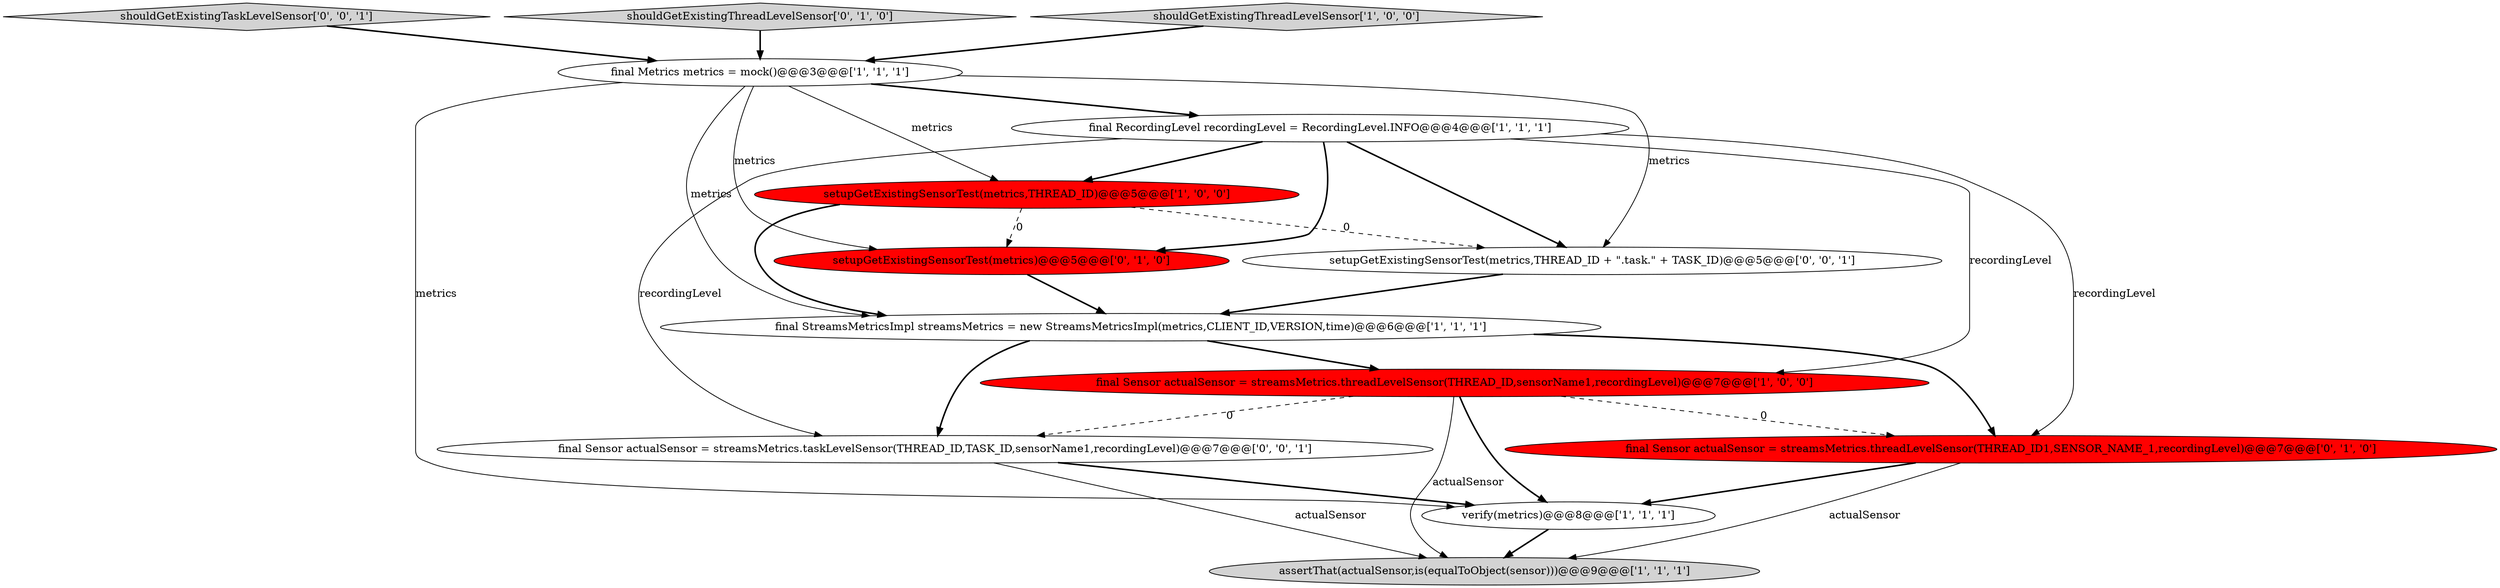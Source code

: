 digraph {
12 [style = filled, label = "shouldGetExistingTaskLevelSensor['0', '0', '1']", fillcolor = lightgray, shape = diamond image = "AAA0AAABBB3BBB"];
10 [style = filled, label = "shouldGetExistingThreadLevelSensor['0', '1', '0']", fillcolor = lightgray, shape = diamond image = "AAA0AAABBB2BBB"];
6 [style = filled, label = "shouldGetExistingThreadLevelSensor['1', '0', '0']", fillcolor = lightgray, shape = diamond image = "AAA0AAABBB1BBB"];
2 [style = filled, label = "assertThat(actualSensor,is(equalToObject(sensor)))@@@9@@@['1', '1', '1']", fillcolor = lightgray, shape = ellipse image = "AAA0AAABBB1BBB"];
4 [style = filled, label = "final RecordingLevel recordingLevel = RecordingLevel.INFO@@@4@@@['1', '1', '1']", fillcolor = white, shape = ellipse image = "AAA0AAABBB1BBB"];
7 [style = filled, label = "final Metrics metrics = mock()@@@3@@@['1', '1', '1']", fillcolor = white, shape = ellipse image = "AAA0AAABBB1BBB"];
8 [style = filled, label = "setupGetExistingSensorTest(metrics)@@@5@@@['0', '1', '0']", fillcolor = red, shape = ellipse image = "AAA1AAABBB2BBB"];
3 [style = filled, label = "final Sensor actualSensor = streamsMetrics.threadLevelSensor(THREAD_ID,sensorName1,recordingLevel)@@@7@@@['1', '0', '0']", fillcolor = red, shape = ellipse image = "AAA1AAABBB1BBB"];
11 [style = filled, label = "setupGetExistingSensorTest(metrics,THREAD_ID + \".task.\" + TASK_ID)@@@5@@@['0', '0', '1']", fillcolor = white, shape = ellipse image = "AAA0AAABBB3BBB"];
13 [style = filled, label = "final Sensor actualSensor = streamsMetrics.taskLevelSensor(THREAD_ID,TASK_ID,sensorName1,recordingLevel)@@@7@@@['0', '0', '1']", fillcolor = white, shape = ellipse image = "AAA0AAABBB3BBB"];
1 [style = filled, label = "verify(metrics)@@@8@@@['1', '1', '1']", fillcolor = white, shape = ellipse image = "AAA0AAABBB1BBB"];
9 [style = filled, label = "final Sensor actualSensor = streamsMetrics.threadLevelSensor(THREAD_ID1,SENSOR_NAME_1,recordingLevel)@@@7@@@['0', '1', '0']", fillcolor = red, shape = ellipse image = "AAA1AAABBB2BBB"];
5 [style = filled, label = "setupGetExistingSensorTest(metrics,THREAD_ID)@@@5@@@['1', '0', '0']", fillcolor = red, shape = ellipse image = "AAA1AAABBB1BBB"];
0 [style = filled, label = "final StreamsMetricsImpl streamsMetrics = new StreamsMetricsImpl(metrics,CLIENT_ID,VERSION,time)@@@6@@@['1', '1', '1']", fillcolor = white, shape = ellipse image = "AAA0AAABBB1BBB"];
0->3 [style = bold, label=""];
4->3 [style = solid, label="recordingLevel"];
13->2 [style = solid, label="actualSensor"];
0->9 [style = bold, label=""];
0->13 [style = bold, label=""];
3->1 [style = bold, label=""];
7->1 [style = solid, label="metrics"];
9->2 [style = solid, label="actualSensor"];
7->5 [style = solid, label="metrics"];
7->4 [style = bold, label=""];
3->13 [style = dashed, label="0"];
10->7 [style = bold, label=""];
7->0 [style = solid, label="metrics"];
12->7 [style = bold, label=""];
13->1 [style = bold, label=""];
8->0 [style = bold, label=""];
11->0 [style = bold, label=""];
4->9 [style = solid, label="recordingLevel"];
5->0 [style = bold, label=""];
3->9 [style = dashed, label="0"];
5->11 [style = dashed, label="0"];
4->13 [style = solid, label="recordingLevel"];
3->2 [style = solid, label="actualSensor"];
5->8 [style = dashed, label="0"];
4->8 [style = bold, label=""];
1->2 [style = bold, label=""];
7->11 [style = solid, label="metrics"];
6->7 [style = bold, label=""];
9->1 [style = bold, label=""];
4->11 [style = bold, label=""];
4->5 [style = bold, label=""];
7->8 [style = solid, label="metrics"];
}
